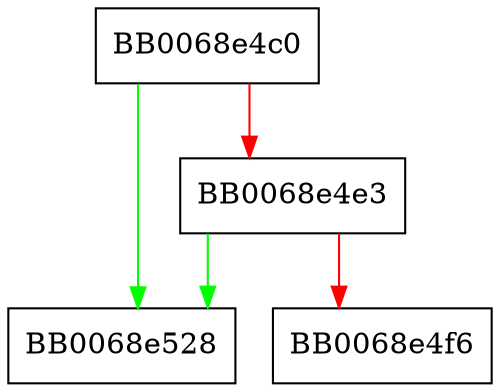 digraph ossl_legacy_provider_init {
  node [shape="box"];
  graph [splines=ortho];
  BB0068e4c0 -> BB0068e528 [color="green"];
  BB0068e4c0 -> BB0068e4e3 [color="red"];
  BB0068e4e3 -> BB0068e528 [color="green"];
  BB0068e4e3 -> BB0068e4f6 [color="red"];
}